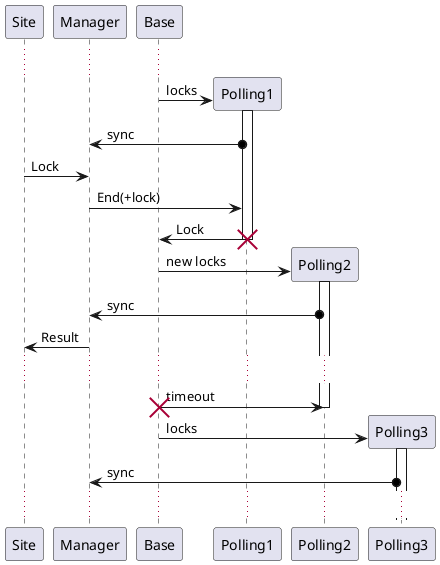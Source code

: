 @startuml

create Site
create Manager
create Base
create Polling1

...
Base -> Polling1: locks
activate Polling1
Polling1 o-> Manager: sync
Site -> Manager: Lock
Manager -> Polling1: End(+lock)
Polling1 -> Base: Lock
deactivate Polling1
destroy Polling1
create Polling2
Base -> Polling2: new locks
activate Polling2
Polling2 o-> Manager: sync
Manager -> Site: Result
...
Base -> Polling2: timeout
deactivate Polling2
destroy Base
create Polling3
Base -> Polling3: locks
activate Polling3
Polling3 o-> Manager: sync
...

@enduml
